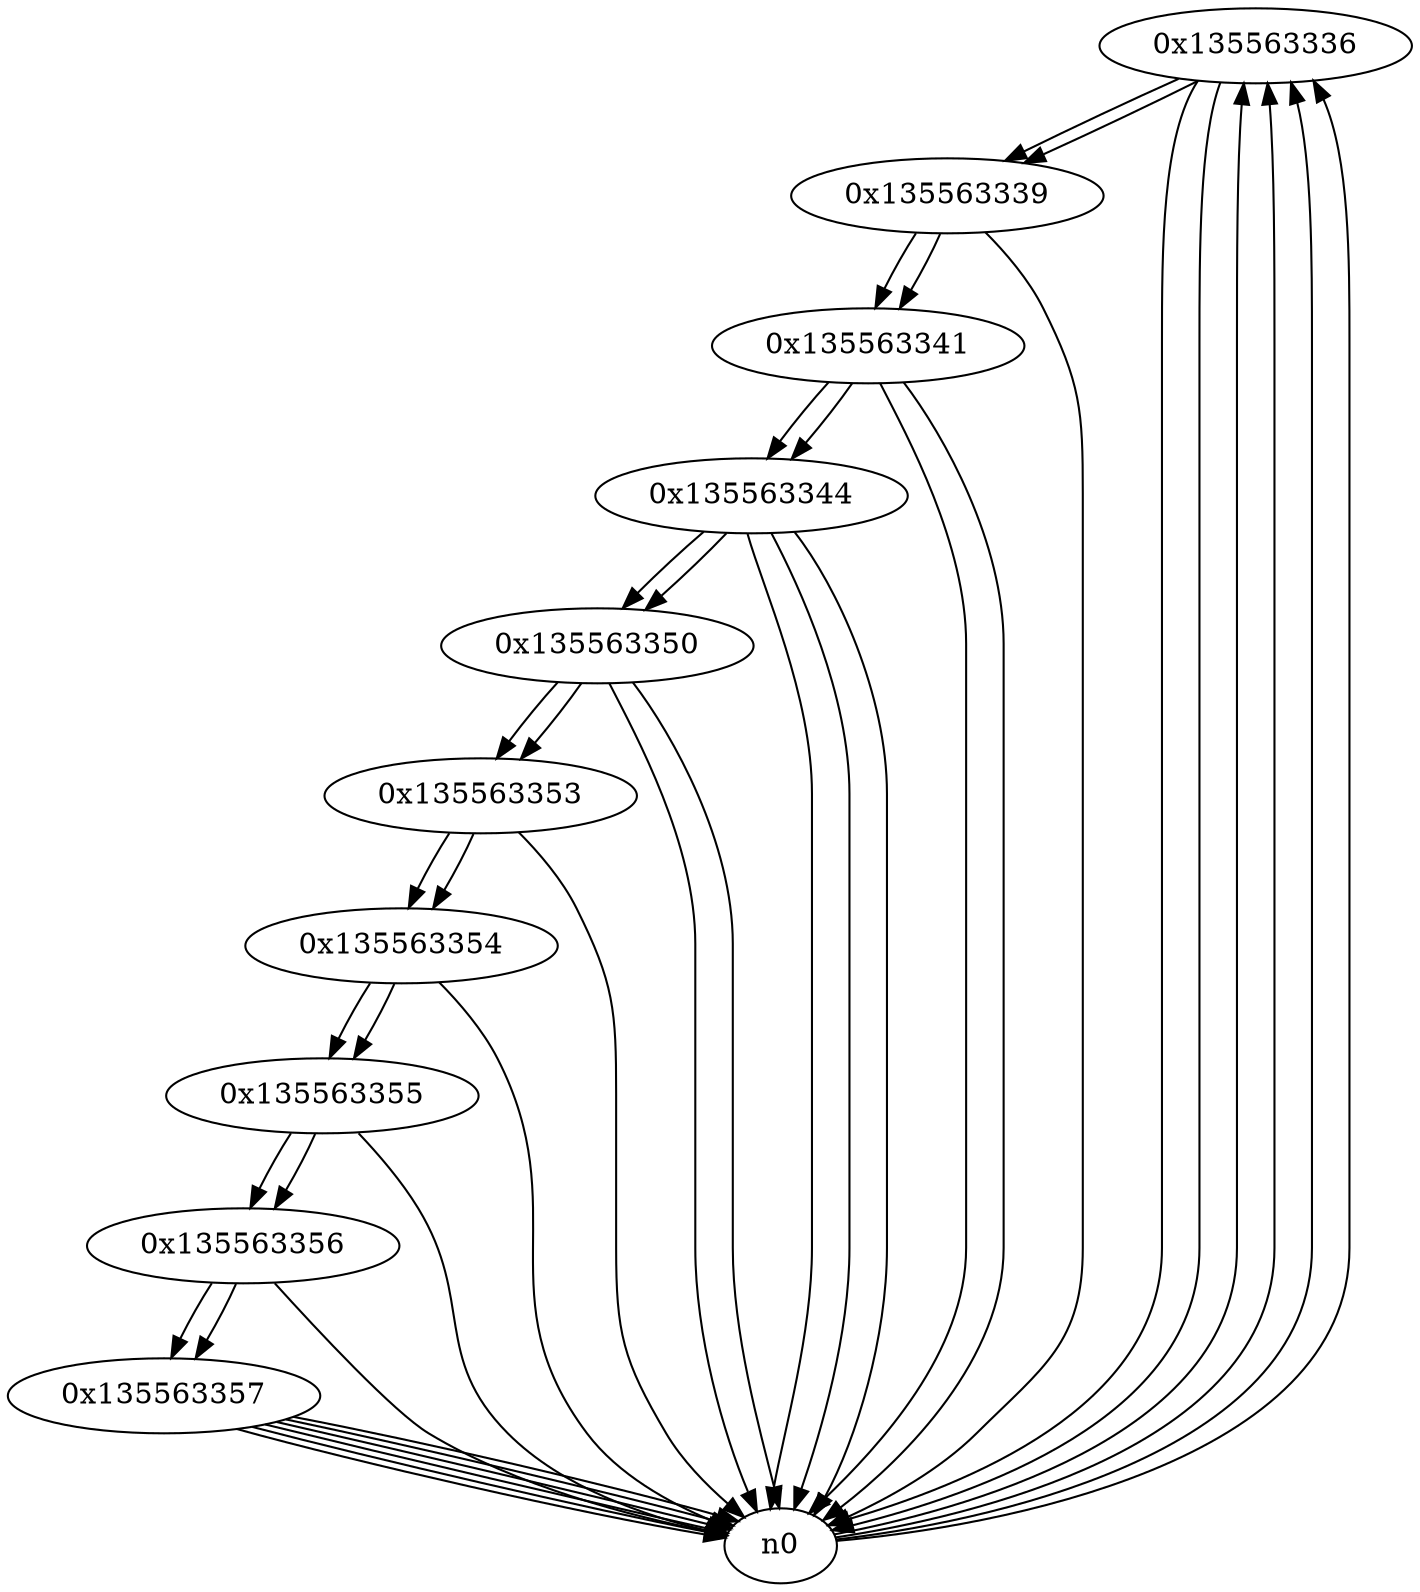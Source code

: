 digraph G{
/* nodes */
  n1 [label="0x135563336"]
  n2 [label="0x135563339"]
  n3 [label="0x135563341"]
  n4 [label="0x135563344"]
  n5 [label="0x135563350"]
  n6 [label="0x135563353"]
  n7 [label="0x135563354"]
  n8 [label="0x135563355"]
  n9 [label="0x135563356"]
  n10 [label="0x135563357"]
/* edges */
n1 -> n2;
n1 -> n0;
n1 -> n0;
n0 -> n1;
n0 -> n1;
n0 -> n1;
n0 -> n1;
n2 -> n3;
n2 -> n0;
n1 -> n2;
n3 -> n4;
n3 -> n0;
n3 -> n0;
n2 -> n3;
n4 -> n5;
n4 -> n0;
n4 -> n0;
n4 -> n0;
n3 -> n4;
n5 -> n6;
n5 -> n0;
n5 -> n0;
n4 -> n5;
n6 -> n7;
n6 -> n0;
n5 -> n6;
n7 -> n8;
n7 -> n0;
n6 -> n7;
n8 -> n9;
n8 -> n0;
n7 -> n8;
n9 -> n10;
n9 -> n0;
n8 -> n9;
n10 -> n0;
n10 -> n0;
n10 -> n0;
n10 -> n0;
n10 -> n0;
n10 -> n0;
n9 -> n10;
}
